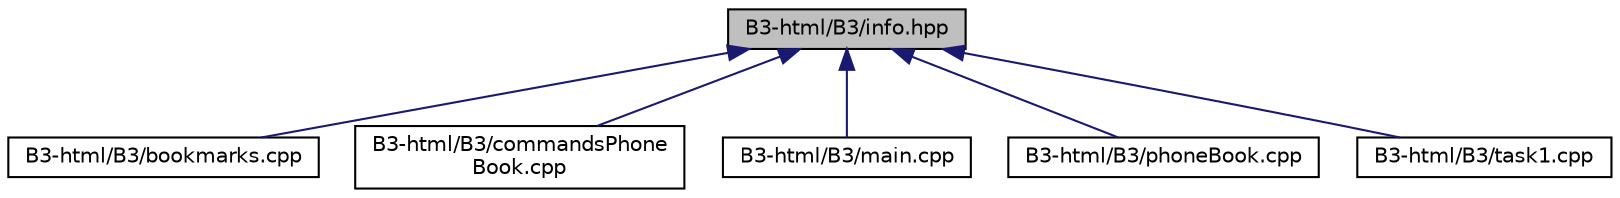 digraph "B3-html/B3/info.hpp"
{
 // LATEX_PDF_SIZE
  edge [fontname="Helvetica",fontsize="10",labelfontname="Helvetica",labelfontsize="10"];
  node [fontname="Helvetica",fontsize="10",shape=record];
  Node1 [label="B3-html/B3/info.hpp",height=0.2,width=0.4,color="black", fillcolor="grey75", style="filled", fontcolor="black",tooltip=" "];
  Node1 -> Node2 [dir="back",color="midnightblue",fontsize="10",style="solid",fontname="Helvetica"];
  Node2 [label="B3-html/B3/bookmarks.cpp",height=0.2,width=0.4,color="black", fillcolor="white", style="filled",URL="$bookmarks_8cpp.html",tooltip=" "];
  Node1 -> Node3 [dir="back",color="midnightblue",fontsize="10",style="solid",fontname="Helvetica"];
  Node3 [label="B3-html/B3/commandsPhone\lBook.cpp",height=0.2,width=0.4,color="black", fillcolor="white", style="filled",URL="$commands_phone_book_8cpp.html",tooltip=" "];
  Node1 -> Node4 [dir="back",color="midnightblue",fontsize="10",style="solid",fontname="Helvetica"];
  Node4 [label="B3-html/B3/main.cpp",height=0.2,width=0.4,color="black", fillcolor="white", style="filled",URL="$main_8cpp.html",tooltip=" "];
  Node1 -> Node5 [dir="back",color="midnightblue",fontsize="10",style="solid",fontname="Helvetica"];
  Node5 [label="B3-html/B3/phoneBook.cpp",height=0.2,width=0.4,color="black", fillcolor="white", style="filled",URL="$phone_book_8cpp.html",tooltip=" "];
  Node1 -> Node6 [dir="back",color="midnightblue",fontsize="10",style="solid",fontname="Helvetica"];
  Node6 [label="B3-html/B3/task1.cpp",height=0.2,width=0.4,color="black", fillcolor="white", style="filled",URL="$task1_8cpp.html",tooltip=" "];
}
